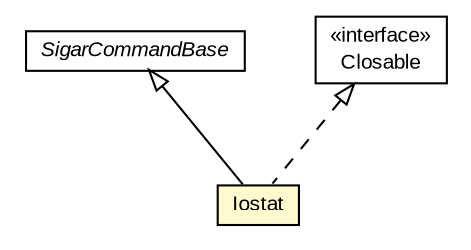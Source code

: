 #!/usr/local/bin/dot
#
# Class diagram 
# Generated by UMLGraph version R5_6-24-gf6e263 (http://www.umlgraph.org/)
#

digraph G {
	edge [fontname="arial",fontsize=10,labelfontname="arial",labelfontsize=10];
	node [fontname="arial",fontsize=10,shape=plaintext];
	nodesep=0.25;
	ranksep=0.5;
	// org.miloss.fgsms.osagent.SigarCommandBase
	c683613 [label=<<table title="org.miloss.fgsms.osagent.SigarCommandBase" border="0" cellborder="1" cellspacing="0" cellpadding="2" port="p" href="./SigarCommandBase.html">
		<tr><td><table border="0" cellspacing="0" cellpadding="1">
<tr><td align="center" balign="center"><font face="arial italic"> SigarCommandBase </font></td></tr>
		</table></td></tr>
		</table>>, URL="./SigarCommandBase.html", fontname="arial", fontcolor="black", fontsize=10.0];
	// org.miloss.fgsms.osagent.Iostat
	c683622 [label=<<table title="org.miloss.fgsms.osagent.Iostat" border="0" cellborder="1" cellspacing="0" cellpadding="2" port="p" bgcolor="lemonChiffon" href="./Iostat.html">
		<tr><td><table border="0" cellspacing="0" cellpadding="1">
<tr><td align="center" balign="center"> Iostat </td></tr>
		</table></td></tr>
		</table>>, URL="./Iostat.html", fontname="arial", fontcolor="black", fontsize=10.0];
	// org.miloss.fgsms.osagent.Closable
	c683627 [label=<<table title="org.miloss.fgsms.osagent.Closable" border="0" cellborder="1" cellspacing="0" cellpadding="2" port="p" href="./Closable.html">
		<tr><td><table border="0" cellspacing="0" cellpadding="1">
<tr><td align="center" balign="center"> &#171;interface&#187; </td></tr>
<tr><td align="center" balign="center"> Closable </td></tr>
		</table></td></tr>
		</table>>, URL="./Closable.html", fontname="arial", fontcolor="black", fontsize=10.0];
	//org.miloss.fgsms.osagent.Iostat extends org.miloss.fgsms.osagent.SigarCommandBase
	c683613:p -> c683622:p [dir=back,arrowtail=empty];
	//org.miloss.fgsms.osagent.Iostat implements org.miloss.fgsms.osagent.Closable
	c683627:p -> c683622:p [dir=back,arrowtail=empty,style=dashed];
}


